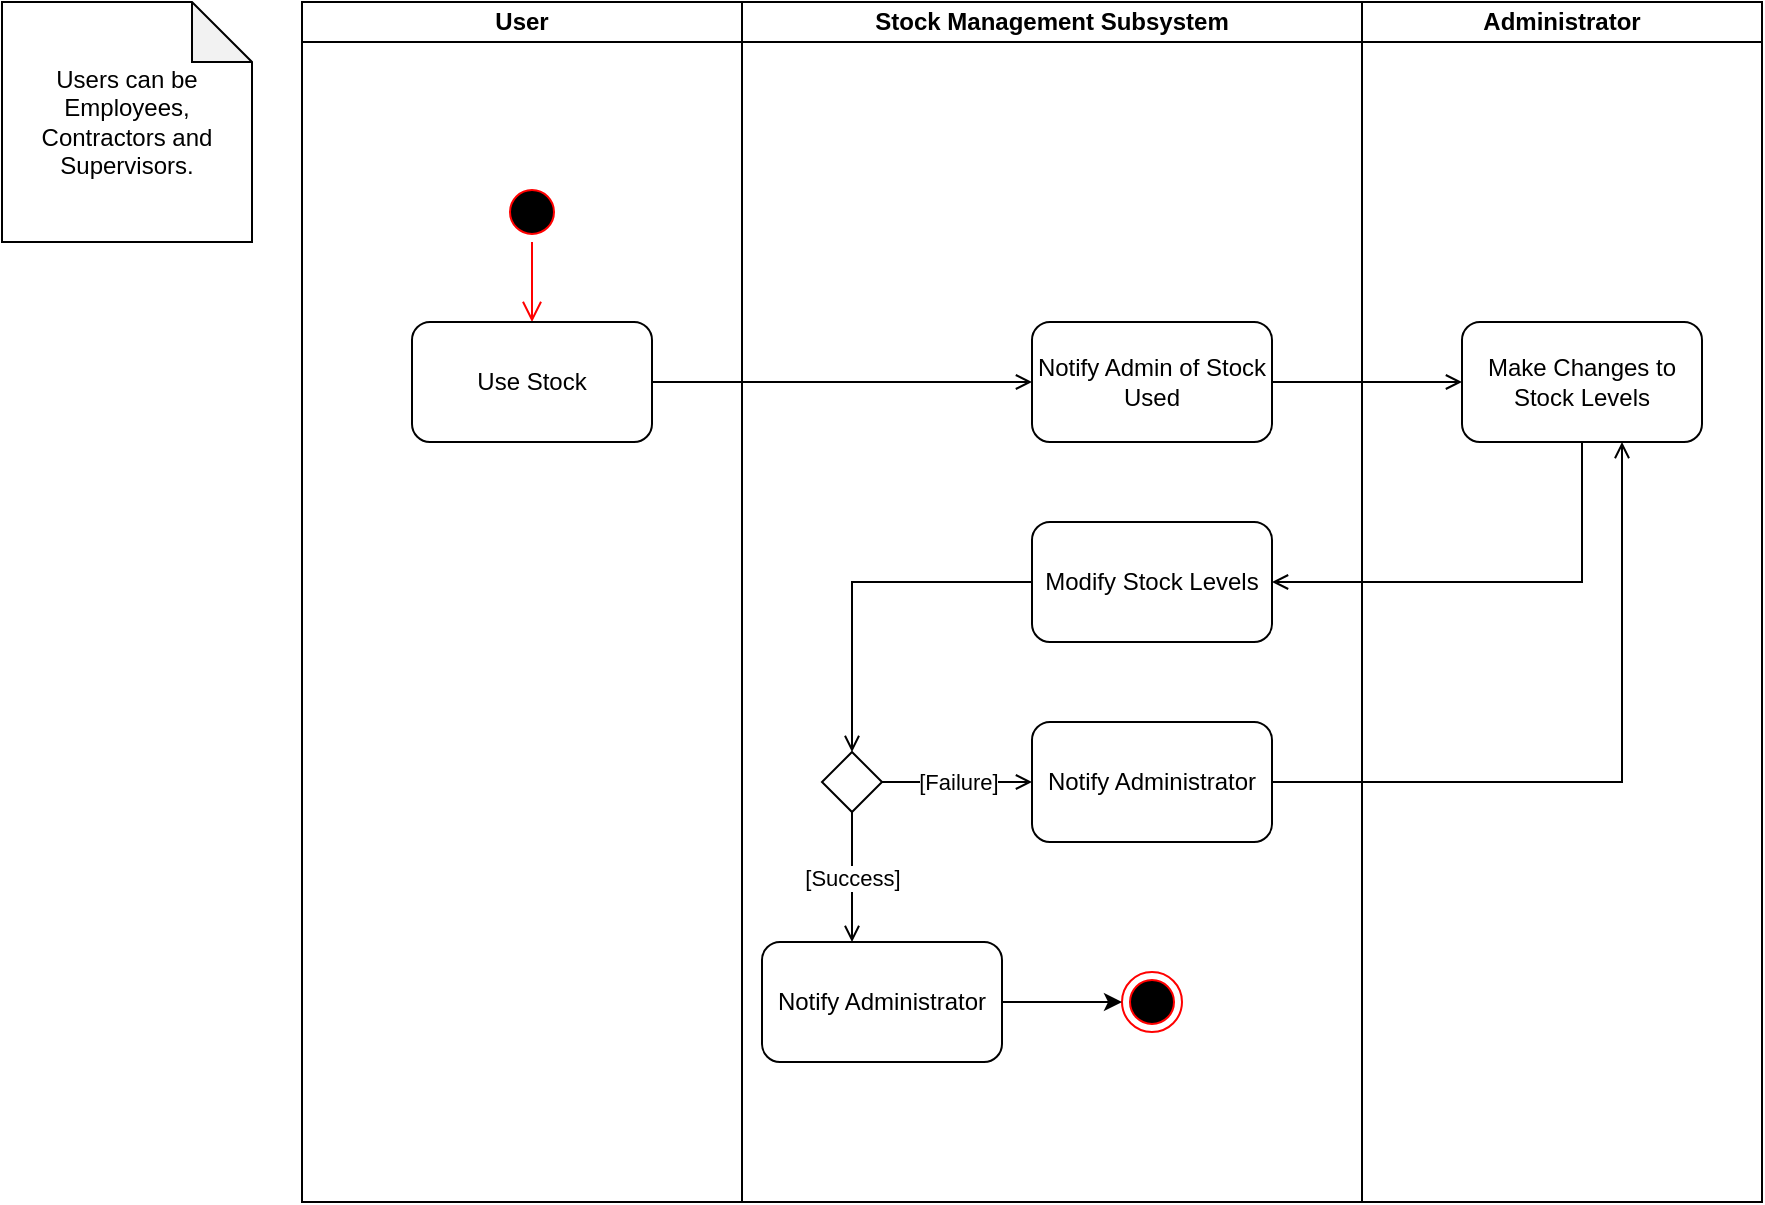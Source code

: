 <mxfile version="20.8.16" type="device"><diagram name="Page-1" id="YGY2K_OcFx1QUQkhbIff"><mxGraphModel dx="1028" dy="645" grid="1" gridSize="10" guides="1" tooltips="1" connect="1" arrows="1" fold="1" page="1" pageScale="1" pageWidth="850" pageHeight="1100" math="0" shadow="0"><root><mxCell id="0"/><mxCell id="1" parent="0"/><mxCell id="OuUbZAc7W8syP1AYeGyH-1" value="User" style="swimlane;startSize=20;whiteSpace=wrap;html=1;" parent="1" vertex="1"><mxGeometry x="250" y="140" width="220" height="600" as="geometry"/></mxCell><mxCell id="OuUbZAc7W8syP1AYeGyH-2" value="" style="ellipse;html=1;shape=startState;fillColor=#000000;strokeColor=#ff0000;" parent="OuUbZAc7W8syP1AYeGyH-1" vertex="1"><mxGeometry x="100" y="90" width="30" height="30" as="geometry"/></mxCell><mxCell id="OuUbZAc7W8syP1AYeGyH-3" value="" style="edgeStyle=orthogonalEdgeStyle;html=1;verticalAlign=bottom;endArrow=open;endSize=8;strokeColor=#ff0000;rounded=0;entryX=0.5;entryY=0;entryDx=0;entryDy=0;" parent="OuUbZAc7W8syP1AYeGyH-1" source="OuUbZAc7W8syP1AYeGyH-2" target="OuUbZAc7W8syP1AYeGyH-4" edge="1"><mxGeometry relative="1" as="geometry"><mxPoint x="165" y="150" as="targetPoint"/><Array as="points"/></mxGeometry></mxCell><mxCell id="OuUbZAc7W8syP1AYeGyH-4" value="Use Stock" style="rounded=1;whiteSpace=wrap;html=1;" parent="OuUbZAc7W8syP1AYeGyH-1" vertex="1"><mxGeometry x="55" y="160" width="120" height="60" as="geometry"/></mxCell><mxCell id="OuUbZAc7W8syP1AYeGyH-5" value="Administrator" style="swimlane;startSize=20;whiteSpace=wrap;html=1;" parent="1" vertex="1"><mxGeometry x="780" y="140" width="200" height="600" as="geometry"/></mxCell><mxCell id="OuUbZAc7W8syP1AYeGyH-24" value="Make Changes to Stock Levels" style="rounded=1;whiteSpace=wrap;html=1;" parent="OuUbZAc7W8syP1AYeGyH-5" vertex="1"><mxGeometry x="50" y="160" width="120" height="60" as="geometry"/></mxCell><mxCell id="OuUbZAc7W8syP1AYeGyH-7" value="Stock Management Subsystem" style="swimlane;startSize=20;whiteSpace=wrap;html=1;" parent="1" vertex="1"><mxGeometry x="470" y="140" width="310" height="600" as="geometry"/></mxCell><mxCell id="OuUbZAc7W8syP1AYeGyH-8" value="Notify Admin of Stock Used" style="rounded=1;whiteSpace=wrap;html=1;" parent="OuUbZAc7W8syP1AYeGyH-7" vertex="1"><mxGeometry x="145" y="160" width="120" height="60" as="geometry"/></mxCell><mxCell id="OuUbZAc7W8syP1AYeGyH-17" value="" style="ellipse;html=1;shape=endState;fillColor=#000000;strokeColor=#ff0000;" parent="OuUbZAc7W8syP1AYeGyH-7" vertex="1"><mxGeometry x="190" y="485" width="30" height="30" as="geometry"/></mxCell><mxCell id="iKRW49-PrgNwlOtMEEmI-8" style="edgeStyle=orthogonalEdgeStyle;rounded=0;orthogonalLoop=1;jettySize=auto;html=1;entryX=0.5;entryY=0;entryDx=0;entryDy=0;endArrow=open;endFill=0;" parent="OuUbZAc7W8syP1AYeGyH-7" source="OuUbZAc7W8syP1AYeGyH-25" target="iKRW49-PrgNwlOtMEEmI-3" edge="1"><mxGeometry relative="1" as="geometry"/></mxCell><mxCell id="OuUbZAc7W8syP1AYeGyH-25" value="Modify Stock Levels" style="rounded=1;whiteSpace=wrap;html=1;" parent="OuUbZAc7W8syP1AYeGyH-7" vertex="1"><mxGeometry x="145" y="260" width="120" height="60" as="geometry"/></mxCell><mxCell id="iKRW49-PrgNwlOtMEEmI-4" value="Notify Administrator" style="rounded=1;whiteSpace=wrap;html=1;" parent="OuUbZAc7W8syP1AYeGyH-7" vertex="1"><mxGeometry x="145" y="360" width="120" height="60" as="geometry"/></mxCell><mxCell id="iKRW49-PrgNwlOtMEEmI-1" value="[Failure]" style="edgeStyle=orthogonalEdgeStyle;rounded=0;orthogonalLoop=1;jettySize=auto;html=1;endArrow=open;endFill=0;entryX=0;entryY=0.5;entryDx=0;entryDy=0;" parent="OuUbZAc7W8syP1AYeGyH-7" source="iKRW49-PrgNwlOtMEEmI-3" target="iKRW49-PrgNwlOtMEEmI-4" edge="1"><mxGeometry relative="1" as="geometry"/></mxCell><mxCell id="iKRW49-PrgNwlOtMEEmI-3" value="" style="rhombus;" parent="OuUbZAc7W8syP1AYeGyH-7" vertex="1"><mxGeometry x="40" y="375" width="30" height="30" as="geometry"/></mxCell><mxCell id="iKRW49-PrgNwlOtMEEmI-7" style="edgeStyle=orthogonalEdgeStyle;rounded=0;orthogonalLoop=1;jettySize=auto;html=1;entryX=0;entryY=0.5;entryDx=0;entryDy=0;" parent="OuUbZAc7W8syP1AYeGyH-7" source="iKRW49-PrgNwlOtMEEmI-5" target="OuUbZAc7W8syP1AYeGyH-17" edge="1"><mxGeometry relative="1" as="geometry"/></mxCell><mxCell id="iKRW49-PrgNwlOtMEEmI-5" value="Notify Administrator" style="rounded=1;whiteSpace=wrap;html=1;" parent="OuUbZAc7W8syP1AYeGyH-7" vertex="1"><mxGeometry x="10" y="470" width="120" height="60" as="geometry"/></mxCell><mxCell id="iKRW49-PrgNwlOtMEEmI-2" value="[Success]" style="edgeStyle=orthogonalEdgeStyle;rounded=0;orthogonalLoop=1;jettySize=auto;html=1;endArrow=open;endFill=0;" parent="OuUbZAc7W8syP1AYeGyH-7" source="iKRW49-PrgNwlOtMEEmI-3" target="iKRW49-PrgNwlOtMEEmI-5" edge="1"><mxGeometry relative="1" as="geometry"><mxPoint x="140" y="500" as="targetPoint"/><Array as="points"><mxPoint x="55" y="490"/></Array></mxGeometry></mxCell><mxCell id="OuUbZAc7W8syP1AYeGyH-19" style="edgeStyle=orthogonalEdgeStyle;rounded=0;orthogonalLoop=1;jettySize=auto;html=1;entryX=0;entryY=0.5;entryDx=0;entryDy=0;endArrow=open;endFill=0;" parent="1" source="OuUbZAc7W8syP1AYeGyH-8" target="OuUbZAc7W8syP1AYeGyH-24" edge="1"><mxGeometry relative="1" as="geometry"><mxPoint x="860" y="330" as="targetPoint"/></mxGeometry></mxCell><mxCell id="OuUbZAc7W8syP1AYeGyH-21" style="edgeStyle=orthogonalEdgeStyle;rounded=0;orthogonalLoop=1;jettySize=auto;html=1;entryX=0;entryY=0.5;entryDx=0;entryDy=0;endArrow=open;endFill=0;" parent="1" source="OuUbZAc7W8syP1AYeGyH-4" target="OuUbZAc7W8syP1AYeGyH-8" edge="1"><mxGeometry relative="1" as="geometry"/></mxCell><mxCell id="OuUbZAc7W8syP1AYeGyH-26" style="edgeStyle=orthogonalEdgeStyle;rounded=0;orthogonalLoop=1;jettySize=auto;html=1;entryX=1;entryY=0.5;entryDx=0;entryDy=0;endArrow=open;endFill=0;" parent="1" source="OuUbZAc7W8syP1AYeGyH-24" target="OuUbZAc7W8syP1AYeGyH-25" edge="1"><mxGeometry relative="1" as="geometry"><Array as="points"><mxPoint x="890" y="430"/></Array></mxGeometry></mxCell><mxCell id="iKRW49-PrgNwlOtMEEmI-9" style="edgeStyle=orthogonalEdgeStyle;rounded=0;orthogonalLoop=1;jettySize=auto;html=1;endArrow=open;endFill=0;" parent="1" source="iKRW49-PrgNwlOtMEEmI-4" target="OuUbZAc7W8syP1AYeGyH-24" edge="1"><mxGeometry relative="1" as="geometry"><Array as="points"><mxPoint x="910" y="530"/></Array></mxGeometry></mxCell><mxCell id="PKRWQCMRv5xuu_8t7JP0-1" value="Users can be Employees, Contractors and Supervisors." style="shape=note;whiteSpace=wrap;html=1;backgroundOutline=1;darkOpacity=0.05;" parent="1" vertex="1"><mxGeometry x="100" y="140" width="125" height="120" as="geometry"/></mxCell></root></mxGraphModel></diagram></mxfile>